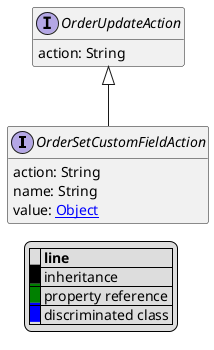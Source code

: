 @startuml

hide empty fields
hide empty methods
legend
|= |= line |
|<back:black>   </back>| inheritance |
|<back:green>   </back>| property reference |
|<back:blue>   </back>| discriminated class |
endlegend
interface OrderSetCustomFieldAction [[OrderSetCustomFieldAction.svg]] extends OrderUpdateAction {
    action: String
    name: String
    value: [[Object.svg Object]]
}
interface OrderUpdateAction [[OrderUpdateAction.svg]]  {
    action: String
}





@enduml
